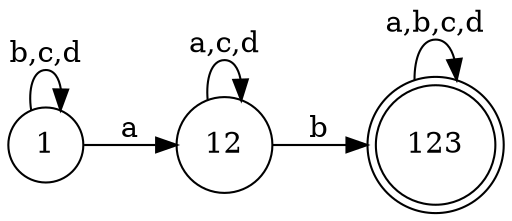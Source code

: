 digraph CA03_d {
	rankdir=LR;
	graph [dpi = 300];
	node [shape = doublecircle]; 123;
	node [shape = circle];
	1 -> 1 [label="b,c,d"]; 1->12 [label="a"];
    12->12 [label="a,c,d"]; 12->123 [label="b"];
    123->123 [label="a,b,c,d"];
}
